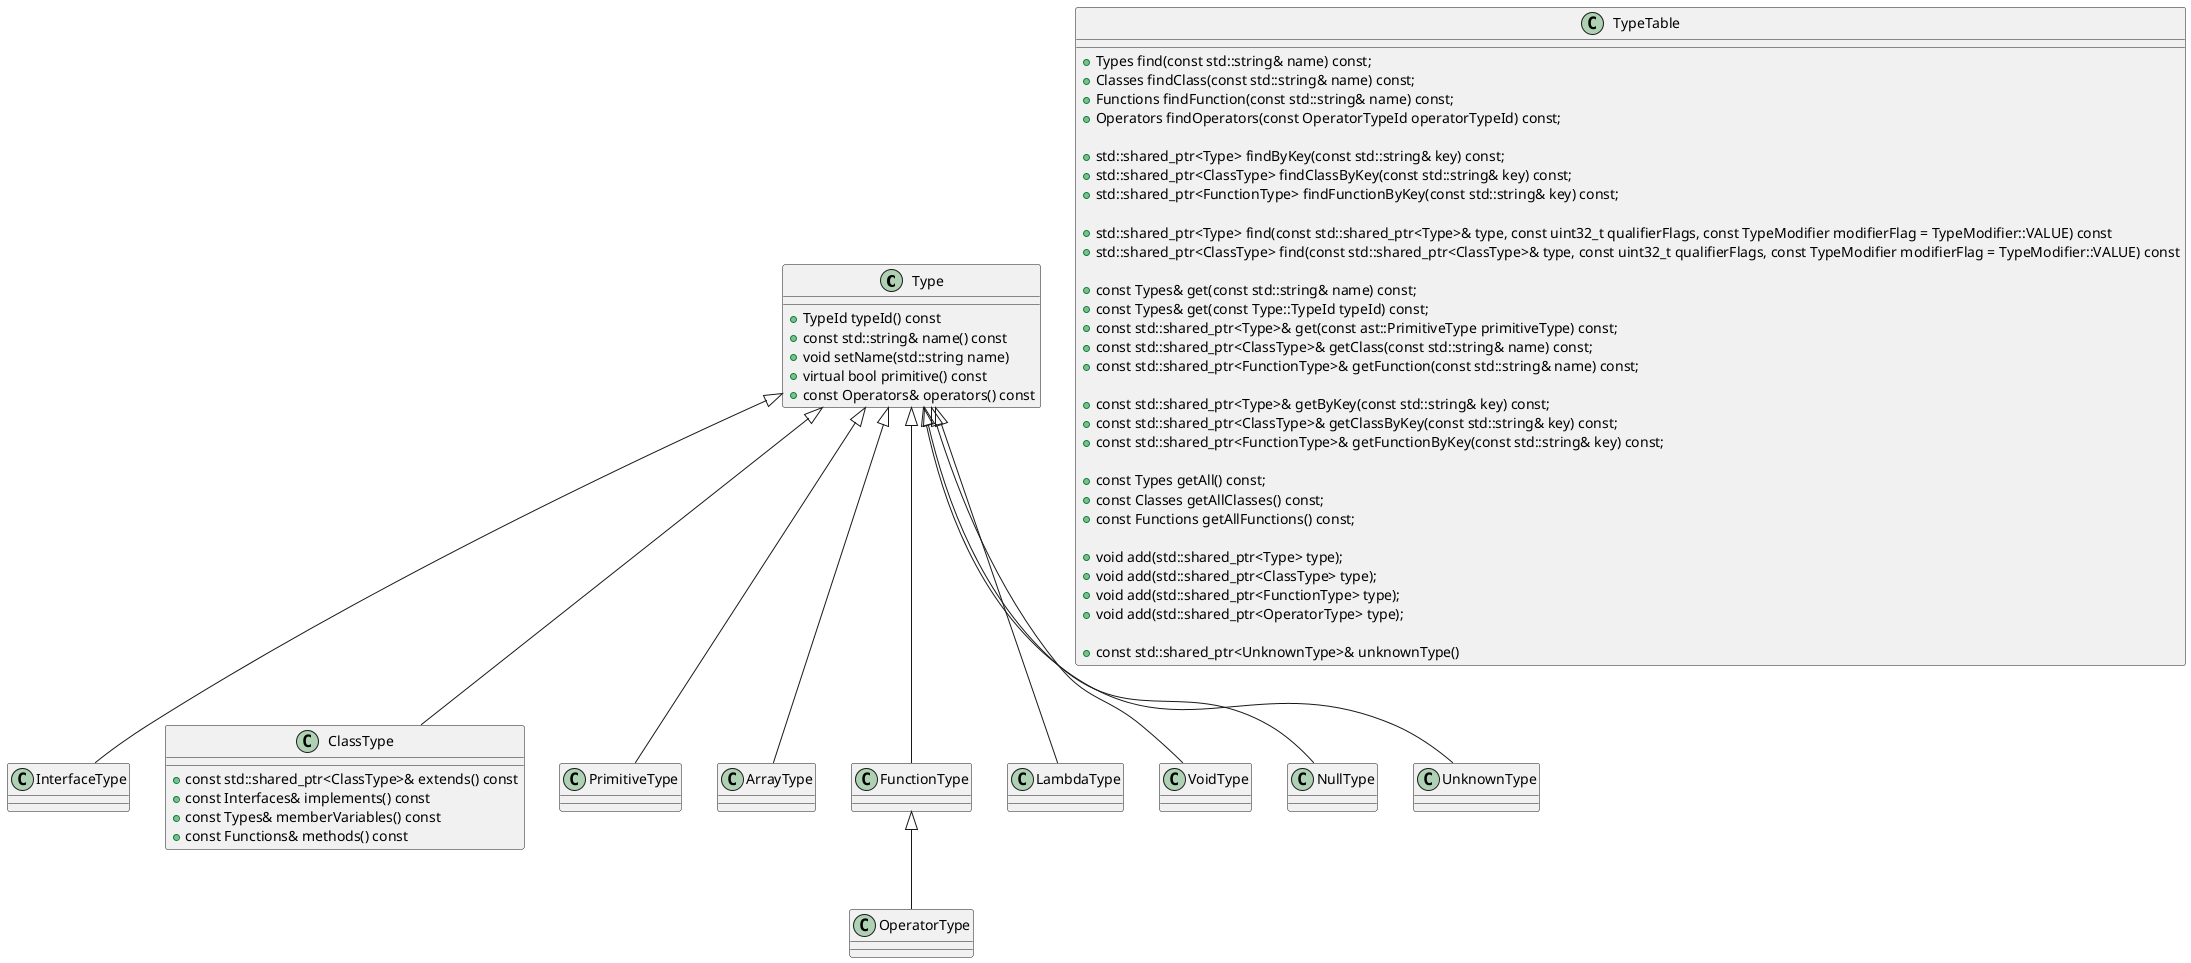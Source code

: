 @startuml
'scale 200 width
'scale 500 height
'left to right direction

set namespaceSeparator ::

' class TypeUtilities
' {
'     + std::vector<std::shared_ptr<OperatorType>> findImplicitConversionOperator(const std::vector<std::shared_ptr<OperatorType>>& operators, const std::shared_ptr<Type>& from, const std::shared_ptr<Type>& to)
' }

' class OperatorTypeUtilities
' {
'     + std::vector<std::shared_ptr<OperatorType>> findByOperatorTypeId(const std::vector<std::shared_ptr<OperatorType>>& operators, const OperatorTypeId operatorTypeId)
'     + std::vector<std::shared_ptr<OperatorType>> findByParameters(const std::vector<std::shared_ptr<OperatorType>>& operators, const std::vector<std::shared_ptr<Type>>& parameters)
'     + std::vector<std::shared_ptr<OperatorType>> findByReturnType(const std::vector<std::shared_ptr<OperatorType>>& operators, const std::shared_ptr<Type>& returnType)
' }

class Type
{
    + TypeId typeId() const
    + const std::string& name() const
    + void setName(std::string name)
    + virtual bool primitive() const
    + const Operators& operators() const
}

class InterfaceType extends Type

class ClassType extends Type
{
    + const std::shared_ptr<ClassType>& extends() const
    + const Interfaces& implements() const
    + const Types& memberVariables() const
    + const Functions& methods() const
}

class PrimitiveType extends Type
class ArrayType extends Type
class FunctionType extends Type
class OperatorType extends FunctionType
class LambdaType extends Type
class VoidType extends Type
class NullType extends Type
class UnknownType extends Type

class TypeTable
{
    + Types find(const std::string& name) const;
    + Classes findClass(const std::string& name) const;
    + Functions findFunction(const std::string& name) const;
    + Operators findOperators(const OperatorTypeId operatorTypeId) const;

    + std::shared_ptr<Type> findByKey(const std::string& key) const;
    + std::shared_ptr<ClassType> findClassByKey(const std::string& key) const;
    + std::shared_ptr<FunctionType> findFunctionByKey(const std::string& key) const;
    ' + std::vector<std::shared_ptr<OperatorType>> findOperatorsByKey(const OperatorTypeId operatorTypeId);

    + std::shared_ptr<Type> find(const std::shared_ptr<Type>& type, const uint32_t qualifierFlags, const TypeModifier modifierFlag = TypeModifier::VALUE) const
    + std::shared_ptr<ClassType> find(const std::shared_ptr<ClassType>& type, const uint32_t qualifierFlags, const TypeModifier modifierFlag = TypeModifier::VALUE) const

    + const Types& get(const std::string& name) const;
    + const Types& get(const Type::TypeId typeId) const;
    + const std::shared_ptr<Type>& get(const ast::PrimitiveType primitiveType) const;
    + const std::shared_ptr<ClassType>& getClass(const std::string& name) const;
    + const std::shared_ptr<FunctionType>& getFunction(const std::string& name) const;

    + const std::shared_ptr<Type>& getByKey(const std::string& key) const;
    + const std::shared_ptr<ClassType>& getClassByKey(const std::string& key) const;
    + const std::shared_ptr<FunctionType>& getFunctionByKey(const std::string& key) const;

    + const Types getAll() const;
    + const Classes getAllClasses() const;
    + const Functions getAllFunctions() const;

    + void add(std::shared_ptr<Type> type);
    + void add(std::shared_ptr<ClassType> type);
    + void add(std::shared_ptr<FunctionType> type);
    + void add(std::shared_ptr<OperatorType> type);

    + const std::shared_ptr<UnknownType>& unknownType()
}

@enduml
